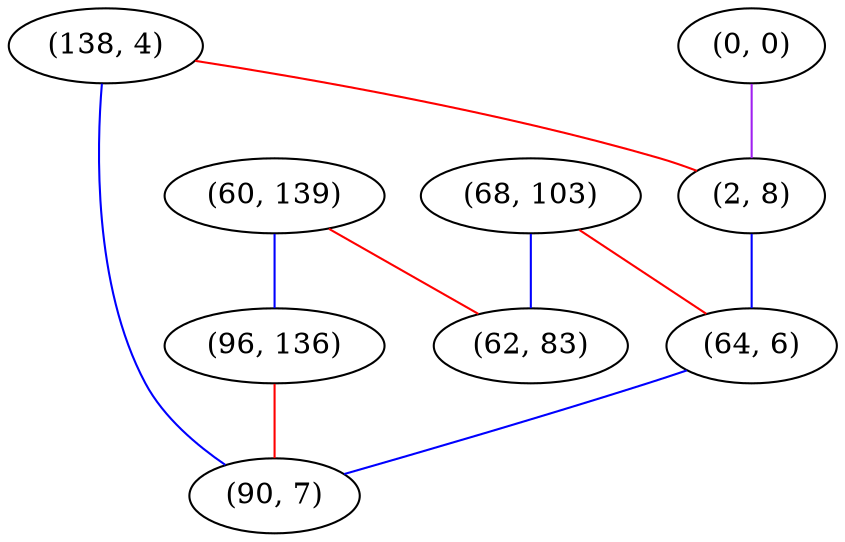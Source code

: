 graph "" {
"(68, 103)";
"(0, 0)";
"(138, 4)";
"(60, 139)";
"(2, 8)";
"(64, 6)";
"(62, 83)";
"(96, 136)";
"(90, 7)";
"(68, 103)" -- "(62, 83)"  [color=blue, key=0, weight=3];
"(68, 103)" -- "(64, 6)"  [color=red, key=0, weight=1];
"(0, 0)" -- "(2, 8)"  [color=purple, key=0, weight=4];
"(138, 4)" -- "(90, 7)"  [color=blue, key=0, weight=3];
"(138, 4)" -- "(2, 8)"  [color=red, key=0, weight=1];
"(60, 139)" -- "(62, 83)"  [color=red, key=0, weight=1];
"(60, 139)" -- "(96, 136)"  [color=blue, key=0, weight=3];
"(2, 8)" -- "(64, 6)"  [color=blue, key=0, weight=3];
"(64, 6)" -- "(90, 7)"  [color=blue, key=0, weight=3];
"(96, 136)" -- "(90, 7)"  [color=red, key=0, weight=1];
}
